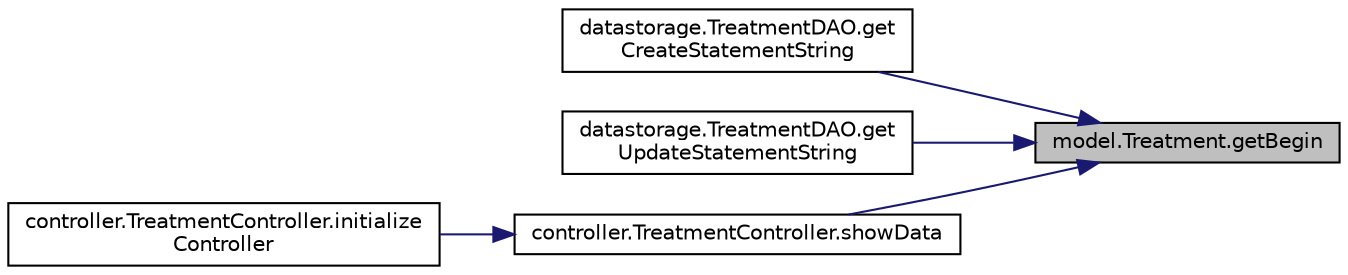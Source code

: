 digraph "model.Treatment.getBegin"
{
 // LATEX_PDF_SIZE
  edge [fontname="Helvetica",fontsize="10",labelfontname="Helvetica",labelfontsize="10"];
  node [fontname="Helvetica",fontsize="10",shape=record];
  rankdir="RL";
  Node1 [label="model.Treatment.getBegin",height=0.2,width=0.4,color="black", fillcolor="grey75", style="filled", fontcolor="black",tooltip=" "];
  Node1 -> Node2 [dir="back",color="midnightblue",fontsize="10",style="solid",fontname="Helvetica"];
  Node2 [label="datastorage.TreatmentDAO.get\lCreateStatementString",height=0.2,width=0.4,color="black", fillcolor="white", style="filled",URL="$d2/d80/classdatastorage_1_1TreatmentDAO.html#a221f2f1945d7d5a3497a90f6ca856d8b",tooltip="generates a INSERT INTO-Statement for a given treatment"];
  Node1 -> Node3 [dir="back",color="midnightblue",fontsize="10",style="solid",fontname="Helvetica"];
  Node3 [label="datastorage.TreatmentDAO.get\lUpdateStatementString",height=0.2,width=0.4,color="black", fillcolor="white", style="filled",URL="$d2/d80/classdatastorage_1_1TreatmentDAO.html#a7f01dbb78b475e780b155c7d615a6345",tooltip="generates a UPDATE-Statement for a given treatment"];
  Node1 -> Node4 [dir="back",color="midnightblue",fontsize="10",style="solid",fontname="Helvetica"];
  Node4 [label="controller.TreatmentController.showData",height=0.2,width=0.4,color="black", fillcolor="white", style="filled",URL="$d3/da8/classcontroller_1_1TreatmentController.html#a8c1d89f665772981480a87c475591426",tooltip="displays full name of the patient and caregiver and full data of the treatment"];
  Node4 -> Node5 [dir="back",color="midnightblue",fontsize="10",style="solid",fontname="Helvetica"];
  Node5 [label="controller.TreatmentController.initialize\lController",height=0.2,width=0.4,color="black", fillcolor="white", style="filled",URL="$d3/da8/classcontroller_1_1TreatmentController.html#a14be0c5a3f94f6cbdf40a69a4f06d62a",tooltip="Initializes the corresponding fields."];
}
